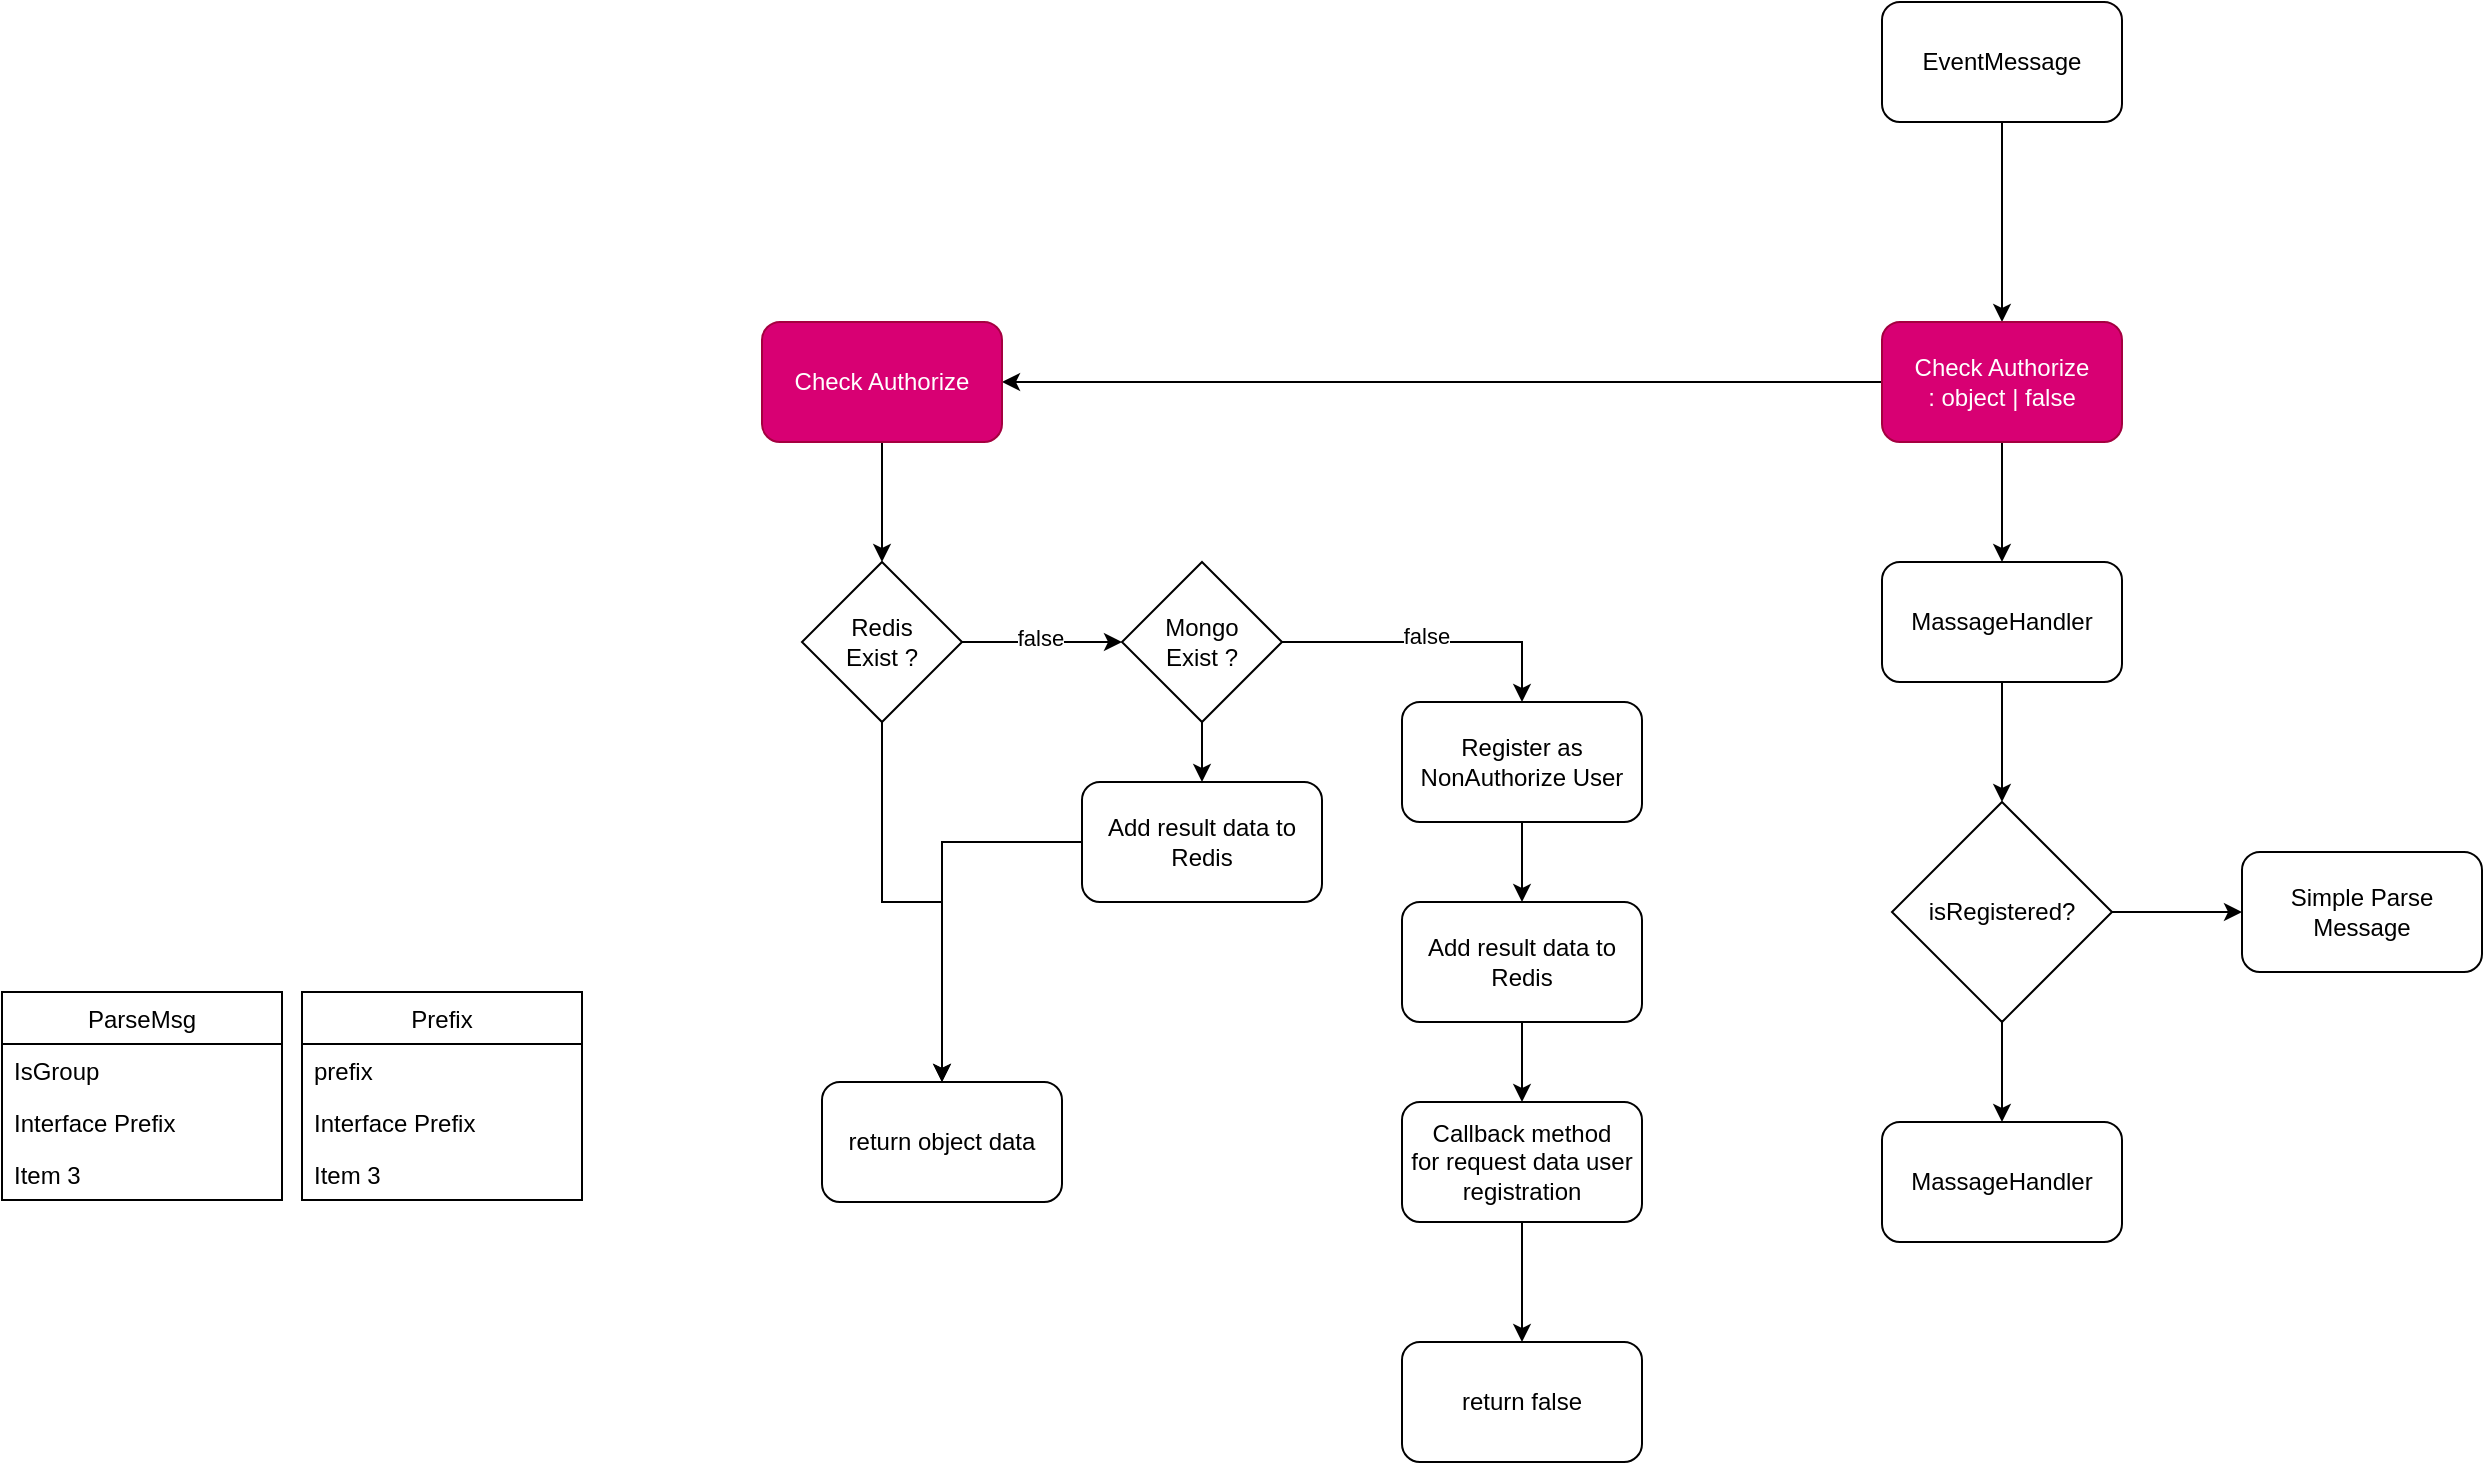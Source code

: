 <mxfile version="14.9.6" type="device"><diagram name="Page-1" id="c7558073-3199-34d8-9f00-42111426c3f3"><mxGraphModel dx="1644" dy="603" grid="1" gridSize="10" guides="1" tooltips="1" connect="1" arrows="1" fold="1" page="1" pageScale="1" pageWidth="826" pageHeight="1169" background="none" math="0" shadow="0"><root><mxCell id="0"/><mxCell id="1" parent="0"/><mxCell id="dHTWsSyQ4e-0byYx2Ip3-98" value="" style="edgeStyle=orthogonalEdgeStyle;rounded=0;orthogonalLoop=1;jettySize=auto;html=1;" edge="1" parent="1" source="dHTWsSyQ4e-0byYx2Ip3-96" target="dHTWsSyQ4e-0byYx2Ip3-97"><mxGeometry relative="1" as="geometry"/></mxCell><mxCell id="dHTWsSyQ4e-0byYx2Ip3-96" value="EventMessage" style="rounded=1;whiteSpace=wrap;html=1;" vertex="1" parent="1"><mxGeometry x="130" y="90" width="120" height="60" as="geometry"/></mxCell><mxCell id="dHTWsSyQ4e-0byYx2Ip3-123" style="edgeStyle=orthogonalEdgeStyle;rounded=0;orthogonalLoop=1;jettySize=auto;html=1;" edge="1" parent="1" source="dHTWsSyQ4e-0byYx2Ip3-97" target="dHTWsSyQ4e-0byYx2Ip3-99"><mxGeometry relative="1" as="geometry"/></mxCell><mxCell id="dHTWsSyQ4e-0byYx2Ip3-127" style="edgeStyle=orthogonalEdgeStyle;rounded=0;orthogonalLoop=1;jettySize=auto;html=1;entryX=0.5;entryY=0;entryDx=0;entryDy=0;" edge="1" parent="1" source="dHTWsSyQ4e-0byYx2Ip3-97" target="dHTWsSyQ4e-0byYx2Ip3-125"><mxGeometry relative="1" as="geometry"/></mxCell><mxCell id="dHTWsSyQ4e-0byYx2Ip3-97" value="Check Authorize&lt;br&gt;: object | false" style="rounded=1;whiteSpace=wrap;html=1;fillColor=#d80073;strokeColor=#A50040;fontColor=#ffffff;" vertex="1" parent="1"><mxGeometry x="130" y="250" width="120" height="60" as="geometry"/></mxCell><mxCell id="dHTWsSyQ4e-0byYx2Ip3-101" value="" style="edgeStyle=orthogonalEdgeStyle;rounded=0;orthogonalLoop=1;jettySize=auto;html=1;entryX=0.5;entryY=0;entryDx=0;entryDy=0;" edge="1" parent="1" source="dHTWsSyQ4e-0byYx2Ip3-99" target="dHTWsSyQ4e-0byYx2Ip3-102"><mxGeometry relative="1" as="geometry"/></mxCell><mxCell id="dHTWsSyQ4e-0byYx2Ip3-99" value="Check Authorize" style="rounded=1;whiteSpace=wrap;html=1;fillColor=#d80073;strokeColor=#A50040;fontColor=#ffffff;" vertex="1" parent="1"><mxGeometry x="-430" y="250" width="120" height="60" as="geometry"/></mxCell><mxCell id="dHTWsSyQ4e-0byYx2Ip3-109" value="" style="edgeStyle=orthogonalEdgeStyle;rounded=0;orthogonalLoop=1;jettySize=auto;html=1;" edge="1" parent="1" source="dHTWsSyQ4e-0byYx2Ip3-100" target="dHTWsSyQ4e-0byYx2Ip3-108"><mxGeometry relative="1" as="geometry"/></mxCell><mxCell id="dHTWsSyQ4e-0byYx2Ip3-100" value="Register as NonAuthorize User" style="rounded=1;whiteSpace=wrap;html=1;" vertex="1" parent="1"><mxGeometry x="-110" y="440" width="120" height="60" as="geometry"/></mxCell><mxCell id="dHTWsSyQ4e-0byYx2Ip3-105" value="" style="edgeStyle=orthogonalEdgeStyle;rounded=0;orthogonalLoop=1;jettySize=auto;html=1;" edge="1" parent="1" source="dHTWsSyQ4e-0byYx2Ip3-102" target="dHTWsSyQ4e-0byYx2Ip3-104"><mxGeometry relative="1" as="geometry"/></mxCell><mxCell id="dHTWsSyQ4e-0byYx2Ip3-106" value="false" style="edgeLabel;html=1;align=center;verticalAlign=middle;resizable=0;points=[];" vertex="1" connectable="0" parent="dHTWsSyQ4e-0byYx2Ip3-105"><mxGeometry x="-0.043" y="2" relative="1" as="geometry"><mxPoint as="offset"/></mxGeometry></mxCell><mxCell id="dHTWsSyQ4e-0byYx2Ip3-122" style="edgeStyle=orthogonalEdgeStyle;rounded=0;orthogonalLoop=1;jettySize=auto;html=1;" edge="1" parent="1" source="dHTWsSyQ4e-0byYx2Ip3-102" target="dHTWsSyQ4e-0byYx2Ip3-117"><mxGeometry relative="1" as="geometry"/></mxCell><mxCell id="dHTWsSyQ4e-0byYx2Ip3-102" value="&lt;span&gt;Redis &lt;br&gt;Exist ?&lt;/span&gt;" style="rhombus;whiteSpace=wrap;html=1;" vertex="1" parent="1"><mxGeometry x="-410" y="370" width="80" height="80" as="geometry"/></mxCell><mxCell id="dHTWsSyQ4e-0byYx2Ip3-107" style="edgeStyle=orthogonalEdgeStyle;rounded=0;orthogonalLoop=1;jettySize=auto;html=1;entryX=0.5;entryY=0;entryDx=0;entryDy=0;" edge="1" parent="1" source="dHTWsSyQ4e-0byYx2Ip3-104" target="dHTWsSyQ4e-0byYx2Ip3-100"><mxGeometry relative="1" as="geometry"/></mxCell><mxCell id="dHTWsSyQ4e-0byYx2Ip3-110" value="false" style="edgeLabel;html=1;align=center;verticalAlign=middle;resizable=0;points=[];" vertex="1" connectable="0" parent="dHTWsSyQ4e-0byYx2Ip3-107"><mxGeometry x="-0.04" y="-1" relative="1" as="geometry"><mxPoint y="-4" as="offset"/></mxGeometry></mxCell><mxCell id="dHTWsSyQ4e-0byYx2Ip3-115" style="edgeStyle=orthogonalEdgeStyle;rounded=0;orthogonalLoop=1;jettySize=auto;html=1;entryX=0.5;entryY=0;entryDx=0;entryDy=0;" edge="1" parent="1" source="dHTWsSyQ4e-0byYx2Ip3-104" target="dHTWsSyQ4e-0byYx2Ip3-114"><mxGeometry relative="1" as="geometry"/></mxCell><mxCell id="dHTWsSyQ4e-0byYx2Ip3-104" value="&lt;span&gt;Mongo &lt;br&gt;Exist ?&lt;/span&gt;" style="rhombus;whiteSpace=wrap;html=1;" vertex="1" parent="1"><mxGeometry x="-250" y="370" width="80" height="80" as="geometry"/></mxCell><mxCell id="dHTWsSyQ4e-0byYx2Ip3-113" value="" style="edgeStyle=orthogonalEdgeStyle;rounded=0;orthogonalLoop=1;jettySize=auto;html=1;" edge="1" parent="1" source="dHTWsSyQ4e-0byYx2Ip3-108" target="dHTWsSyQ4e-0byYx2Ip3-112"><mxGeometry relative="1" as="geometry"/></mxCell><mxCell id="dHTWsSyQ4e-0byYx2Ip3-108" value="Add result data to&lt;br&gt;Redis" style="rounded=1;whiteSpace=wrap;html=1;" vertex="1" parent="1"><mxGeometry x="-110" y="540" width="120" height="60" as="geometry"/></mxCell><mxCell id="dHTWsSyQ4e-0byYx2Ip3-121" value="" style="edgeStyle=orthogonalEdgeStyle;rounded=0;orthogonalLoop=1;jettySize=auto;html=1;" edge="1" parent="1" source="dHTWsSyQ4e-0byYx2Ip3-112" target="dHTWsSyQ4e-0byYx2Ip3-120"><mxGeometry relative="1" as="geometry"/></mxCell><mxCell id="dHTWsSyQ4e-0byYx2Ip3-112" value="Callback method&lt;br&gt;for request data user registration" style="rounded=1;whiteSpace=wrap;html=1;" vertex="1" parent="1"><mxGeometry x="-110" y="640" width="120" height="60" as="geometry"/></mxCell><mxCell id="dHTWsSyQ4e-0byYx2Ip3-119" style="edgeStyle=orthogonalEdgeStyle;rounded=0;orthogonalLoop=1;jettySize=auto;html=1;entryX=0.5;entryY=0;entryDx=0;entryDy=0;" edge="1" parent="1" source="dHTWsSyQ4e-0byYx2Ip3-114" target="dHTWsSyQ4e-0byYx2Ip3-117"><mxGeometry relative="1" as="geometry"/></mxCell><mxCell id="dHTWsSyQ4e-0byYx2Ip3-114" value="Add result data to&lt;br&gt;Redis" style="rounded=1;whiteSpace=wrap;html=1;" vertex="1" parent="1"><mxGeometry x="-270" y="480" width="120" height="60" as="geometry"/></mxCell><mxCell id="dHTWsSyQ4e-0byYx2Ip3-117" value="return object data" style="rounded=1;whiteSpace=wrap;html=1;" vertex="1" parent="1"><mxGeometry x="-400" y="630" width="120" height="60" as="geometry"/></mxCell><mxCell id="dHTWsSyQ4e-0byYx2Ip3-120" value="return false" style="rounded=1;whiteSpace=wrap;html=1;" vertex="1" parent="1"><mxGeometry x="-110" y="760" width="120" height="60" as="geometry"/></mxCell><mxCell id="dHTWsSyQ4e-0byYx2Ip3-129" value="" style="edgeStyle=orthogonalEdgeStyle;rounded=0;orthogonalLoop=1;jettySize=auto;html=1;entryX=0.5;entryY=0;entryDx=0;entryDy=0;" edge="1" parent="1" source="dHTWsSyQ4e-0byYx2Ip3-125" target="dHTWsSyQ4e-0byYx2Ip3-130"><mxGeometry relative="1" as="geometry"><mxPoint x="200" y="500" as="targetPoint"/></mxGeometry></mxCell><mxCell id="dHTWsSyQ4e-0byYx2Ip3-125" value="MassageHandler" style="rounded=1;whiteSpace=wrap;html=1;" vertex="1" parent="1"><mxGeometry x="130" y="370" width="120" height="60" as="geometry"/></mxCell><mxCell id="dHTWsSyQ4e-0byYx2Ip3-132" style="edgeStyle=orthogonalEdgeStyle;rounded=0;orthogonalLoop=1;jettySize=auto;html=1;entryX=0.5;entryY=0;entryDx=0;entryDy=0;" edge="1" parent="1" source="dHTWsSyQ4e-0byYx2Ip3-130" target="dHTWsSyQ4e-0byYx2Ip3-131"><mxGeometry relative="1" as="geometry"/></mxCell><mxCell id="dHTWsSyQ4e-0byYx2Ip3-134" style="edgeStyle=orthogonalEdgeStyle;rounded=0;orthogonalLoop=1;jettySize=auto;html=1;entryX=0;entryY=0.5;entryDx=0;entryDy=0;" edge="1" parent="1" source="dHTWsSyQ4e-0byYx2Ip3-130" target="dHTWsSyQ4e-0byYx2Ip3-133"><mxGeometry relative="1" as="geometry"/></mxCell><mxCell id="dHTWsSyQ4e-0byYx2Ip3-130" value="isRegistered?" style="rhombus;whiteSpace=wrap;html=1;" vertex="1" parent="1"><mxGeometry x="135" y="490" width="110" height="110" as="geometry"/></mxCell><mxCell id="dHTWsSyQ4e-0byYx2Ip3-131" value="MassageHandler" style="rounded=1;whiteSpace=wrap;html=1;" vertex="1" parent="1"><mxGeometry x="130" y="650" width="120" height="60" as="geometry"/></mxCell><mxCell id="dHTWsSyQ4e-0byYx2Ip3-133" value="Simple Parse Message" style="rounded=1;whiteSpace=wrap;html=1;" vertex="1" parent="1"><mxGeometry x="310" y="515" width="120" height="60" as="geometry"/></mxCell><mxCell id="dHTWsSyQ4e-0byYx2Ip3-135" value="ParseMsg" style="swimlane;fontStyle=0;childLayout=stackLayout;horizontal=1;startSize=26;horizontalStack=0;resizeParent=1;resizeParentMax=0;resizeLast=0;collapsible=1;marginBottom=0;" vertex="1" parent="1"><mxGeometry x="-810" y="585" width="140" height="104" as="geometry"/></mxCell><mxCell id="dHTWsSyQ4e-0byYx2Ip3-136" value="IsGroup" style="text;strokeColor=none;fillColor=none;align=left;verticalAlign=top;spacingLeft=4;spacingRight=4;overflow=hidden;rotatable=0;points=[[0,0.5],[1,0.5]];portConstraint=eastwest;" vertex="1" parent="dHTWsSyQ4e-0byYx2Ip3-135"><mxGeometry y="26" width="140" height="26" as="geometry"/></mxCell><mxCell id="dHTWsSyQ4e-0byYx2Ip3-137" value="Interface Prefix" style="text;strokeColor=none;fillColor=none;align=left;verticalAlign=top;spacingLeft=4;spacingRight=4;overflow=hidden;rotatable=0;points=[[0,0.5],[1,0.5]];portConstraint=eastwest;" vertex="1" parent="dHTWsSyQ4e-0byYx2Ip3-135"><mxGeometry y="52" width="140" height="26" as="geometry"/></mxCell><mxCell id="dHTWsSyQ4e-0byYx2Ip3-138" value="Item 3" style="text;strokeColor=none;fillColor=none;align=left;verticalAlign=top;spacingLeft=4;spacingRight=4;overflow=hidden;rotatable=0;points=[[0,0.5],[1,0.5]];portConstraint=eastwest;" vertex="1" parent="dHTWsSyQ4e-0byYx2Ip3-135"><mxGeometry y="78" width="140" height="26" as="geometry"/></mxCell><mxCell id="dHTWsSyQ4e-0byYx2Ip3-139" value="Prefix" style="swimlane;fontStyle=0;childLayout=stackLayout;horizontal=1;startSize=26;horizontalStack=0;resizeParent=1;resizeParentMax=0;resizeLast=0;collapsible=1;marginBottom=0;" vertex="1" parent="1"><mxGeometry x="-660" y="585" width="140" height="104" as="geometry"/></mxCell><mxCell id="dHTWsSyQ4e-0byYx2Ip3-140" value="prefix" style="text;strokeColor=none;fillColor=none;align=left;verticalAlign=top;spacingLeft=4;spacingRight=4;overflow=hidden;rotatable=0;points=[[0,0.5],[1,0.5]];portConstraint=eastwest;" vertex="1" parent="dHTWsSyQ4e-0byYx2Ip3-139"><mxGeometry y="26" width="140" height="26" as="geometry"/></mxCell><mxCell id="dHTWsSyQ4e-0byYx2Ip3-141" value="Interface Prefix" style="text;strokeColor=none;fillColor=none;align=left;verticalAlign=top;spacingLeft=4;spacingRight=4;overflow=hidden;rotatable=0;points=[[0,0.5],[1,0.5]];portConstraint=eastwest;" vertex="1" parent="dHTWsSyQ4e-0byYx2Ip3-139"><mxGeometry y="52" width="140" height="26" as="geometry"/></mxCell><mxCell id="dHTWsSyQ4e-0byYx2Ip3-142" value="Item 3" style="text;strokeColor=none;fillColor=none;align=left;verticalAlign=top;spacingLeft=4;spacingRight=4;overflow=hidden;rotatable=0;points=[[0,0.5],[1,0.5]];portConstraint=eastwest;" vertex="1" parent="dHTWsSyQ4e-0byYx2Ip3-139"><mxGeometry y="78" width="140" height="26" as="geometry"/></mxCell></root></mxGraphModel></diagram></mxfile>